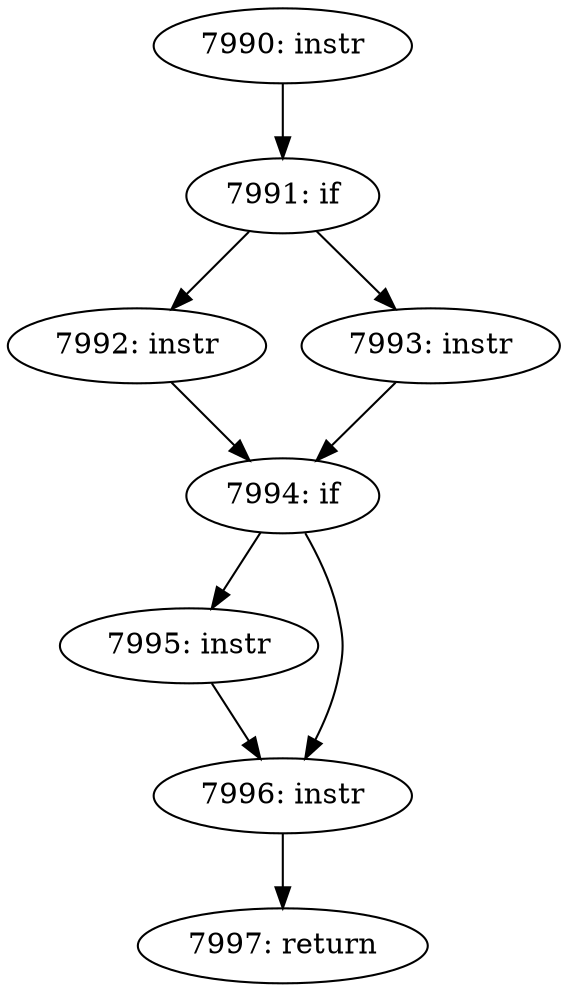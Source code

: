 digraph CFG_tcp_copy_to_iovec {
7990 [label="7990: instr"]
	7990 -> 7991
7991 [label="7991: if"]
	7991 -> 7992
	7991 -> 7993
7992 [label="7992: instr"]
	7992 -> 7994
7993 [label="7993: instr"]
	7993 -> 7994
7994 [label="7994: if"]
	7994 -> 7995
	7994 -> 7996
7995 [label="7995: instr"]
	7995 -> 7996
7996 [label="7996: instr"]
	7996 -> 7997
7997 [label="7997: return"]
	
}
